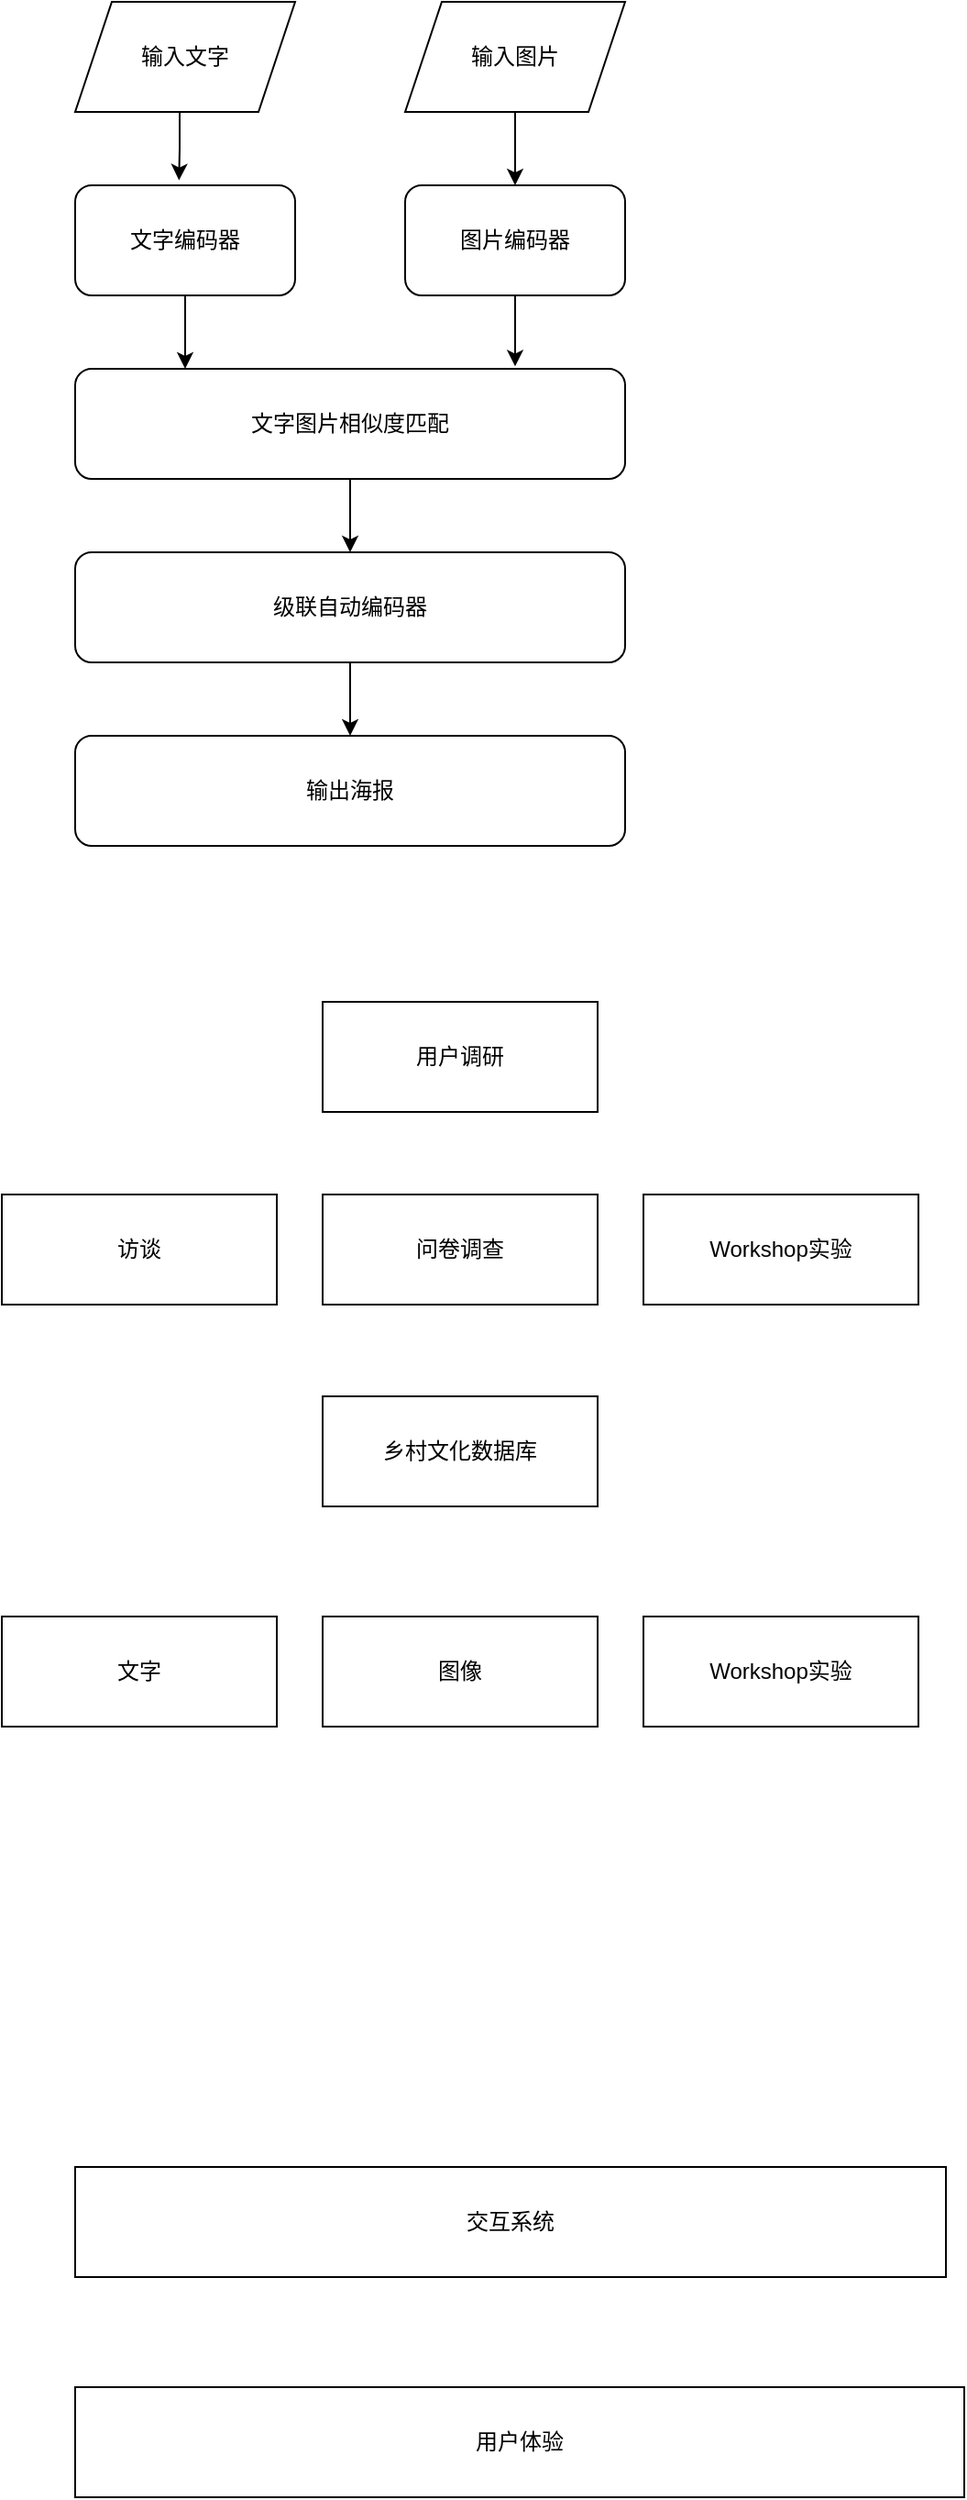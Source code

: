<mxfile version="20.8.20" type="github">
  <diagram id="C5RBs43oDa-KdzZeNtuy" name="Page-1">
    <mxGraphModel dx="931" dy="557" grid="1" gridSize="10" guides="1" tooltips="1" connect="1" arrows="1" fold="1" page="1" pageScale="1" pageWidth="827" pageHeight="1169" math="0" shadow="0">
      <root>
        <mxCell id="WIyWlLk6GJQsqaUBKTNV-0" />
        <mxCell id="WIyWlLk6GJQsqaUBKTNV-1" parent="WIyWlLk6GJQsqaUBKTNV-0" />
        <mxCell id="Au55FGA9Pkdlzi18izdJ-8" style="edgeStyle=orthogonalEdgeStyle;rounded=0;orthogonalLoop=1;jettySize=auto;html=1;entryX=0.472;entryY=-0.045;entryDx=0;entryDy=0;entryPerimeter=0;" edge="1" parent="WIyWlLk6GJQsqaUBKTNV-1" source="Au55FGA9Pkdlzi18izdJ-0" target="Au55FGA9Pkdlzi18izdJ-3">
          <mxGeometry relative="1" as="geometry">
            <Array as="points">
              <mxPoint x="217" y="120" />
              <mxPoint x="217" y="120" />
            </Array>
          </mxGeometry>
        </mxCell>
        <mxCell id="Au55FGA9Pkdlzi18izdJ-0" value="输入文字" style="shape=parallelogram;perimeter=parallelogramPerimeter;whiteSpace=wrap;html=1;fixedSize=1;" vertex="1" parent="WIyWlLk6GJQsqaUBKTNV-1">
          <mxGeometry x="160" y="40" width="120" height="60" as="geometry" />
        </mxCell>
        <mxCell id="Au55FGA9Pkdlzi18izdJ-9" style="edgeStyle=orthogonalEdgeStyle;rounded=0;orthogonalLoop=1;jettySize=auto;html=1;entryX=0.5;entryY=0;entryDx=0;entryDy=0;" edge="1" parent="WIyWlLk6GJQsqaUBKTNV-1" source="Au55FGA9Pkdlzi18izdJ-1" target="Au55FGA9Pkdlzi18izdJ-4">
          <mxGeometry relative="1" as="geometry" />
        </mxCell>
        <mxCell id="Au55FGA9Pkdlzi18izdJ-1" value="输入图片" style="shape=parallelogram;perimeter=parallelogramPerimeter;whiteSpace=wrap;html=1;fixedSize=1;" vertex="1" parent="WIyWlLk6GJQsqaUBKTNV-1">
          <mxGeometry x="340" y="40" width="120" height="60" as="geometry" />
        </mxCell>
        <mxCell id="Au55FGA9Pkdlzi18izdJ-10" style="edgeStyle=orthogonalEdgeStyle;rounded=0;orthogonalLoop=1;jettySize=auto;html=1;" edge="1" parent="WIyWlLk6GJQsqaUBKTNV-1" source="Au55FGA9Pkdlzi18izdJ-3">
          <mxGeometry relative="1" as="geometry">
            <mxPoint x="220" y="240" as="targetPoint" />
            <Array as="points">
              <mxPoint x="220" y="240" />
            </Array>
          </mxGeometry>
        </mxCell>
        <mxCell id="Au55FGA9Pkdlzi18izdJ-3" value="文字编码器" style="rounded=1;whiteSpace=wrap;html=1;" vertex="1" parent="WIyWlLk6GJQsqaUBKTNV-1">
          <mxGeometry x="160" y="140" width="120" height="60" as="geometry" />
        </mxCell>
        <mxCell id="Au55FGA9Pkdlzi18izdJ-11" style="edgeStyle=orthogonalEdgeStyle;rounded=0;orthogonalLoop=1;jettySize=auto;html=1;entryX=0.8;entryY=-0.022;entryDx=0;entryDy=0;entryPerimeter=0;" edge="1" parent="WIyWlLk6GJQsqaUBKTNV-1" source="Au55FGA9Pkdlzi18izdJ-4" target="Au55FGA9Pkdlzi18izdJ-5">
          <mxGeometry relative="1" as="geometry">
            <Array as="points" />
          </mxGeometry>
        </mxCell>
        <mxCell id="Au55FGA9Pkdlzi18izdJ-4" value="图片编码器" style="rounded=1;whiteSpace=wrap;html=1;" vertex="1" parent="WIyWlLk6GJQsqaUBKTNV-1">
          <mxGeometry x="340" y="140" width="120" height="60" as="geometry" />
        </mxCell>
        <mxCell id="Au55FGA9Pkdlzi18izdJ-12" style="edgeStyle=orthogonalEdgeStyle;rounded=0;orthogonalLoop=1;jettySize=auto;html=1;entryX=0.5;entryY=0;entryDx=0;entryDy=0;" edge="1" parent="WIyWlLk6GJQsqaUBKTNV-1" source="Au55FGA9Pkdlzi18izdJ-5" target="Au55FGA9Pkdlzi18izdJ-6">
          <mxGeometry relative="1" as="geometry" />
        </mxCell>
        <mxCell id="Au55FGA9Pkdlzi18izdJ-5" value="文字图片相似度匹配" style="rounded=1;whiteSpace=wrap;html=1;" vertex="1" parent="WIyWlLk6GJQsqaUBKTNV-1">
          <mxGeometry x="160" y="240" width="300" height="60" as="geometry" />
        </mxCell>
        <mxCell id="Au55FGA9Pkdlzi18izdJ-13" style="edgeStyle=orthogonalEdgeStyle;rounded=0;orthogonalLoop=1;jettySize=auto;html=1;entryX=0.5;entryY=0;entryDx=0;entryDy=0;" edge="1" parent="WIyWlLk6GJQsqaUBKTNV-1" source="Au55FGA9Pkdlzi18izdJ-6" target="Au55FGA9Pkdlzi18izdJ-7">
          <mxGeometry relative="1" as="geometry" />
        </mxCell>
        <mxCell id="Au55FGA9Pkdlzi18izdJ-6" value="级联自动编码器" style="rounded=1;whiteSpace=wrap;html=1;" vertex="1" parent="WIyWlLk6GJQsqaUBKTNV-1">
          <mxGeometry x="160" y="340" width="300" height="60" as="geometry" />
        </mxCell>
        <mxCell id="Au55FGA9Pkdlzi18izdJ-7" value="输出海报" style="rounded=1;whiteSpace=wrap;html=1;" vertex="1" parent="WIyWlLk6GJQsqaUBKTNV-1">
          <mxGeometry x="160" y="440" width="300" height="60" as="geometry" />
        </mxCell>
        <mxCell id="Au55FGA9Pkdlzi18izdJ-14" value="乡村文化数据库" style="rounded=0;whiteSpace=wrap;html=1;" vertex="1" parent="WIyWlLk6GJQsqaUBKTNV-1">
          <mxGeometry x="295" y="800" width="150" height="60" as="geometry" />
        </mxCell>
        <mxCell id="Au55FGA9Pkdlzi18izdJ-15" value="用户调研" style="rounded=0;whiteSpace=wrap;html=1;" vertex="1" parent="WIyWlLk6GJQsqaUBKTNV-1">
          <mxGeometry x="295" y="585" width="150" height="60" as="geometry" />
        </mxCell>
        <mxCell id="Au55FGA9Pkdlzi18izdJ-16" value="交互系统" style="rounded=0;whiteSpace=wrap;html=1;" vertex="1" parent="WIyWlLk6GJQsqaUBKTNV-1">
          <mxGeometry x="160" y="1220" width="475" height="60" as="geometry" />
        </mxCell>
        <mxCell id="Au55FGA9Pkdlzi18izdJ-17" value="用户反馈" style="rounded=0;whiteSpace=wrap;html=1;" vertex="1" parent="WIyWlLk6GJQsqaUBKTNV-1">
          <mxGeometry x="160" y="1340" width="150" height="60" as="geometry" />
        </mxCell>
        <mxCell id="Au55FGA9Pkdlzi18izdJ-18" value="用户体验" style="rounded=0;whiteSpace=wrap;html=1;" vertex="1" parent="WIyWlLk6GJQsqaUBKTNV-1">
          <mxGeometry x="160" y="1340" width="485" height="60" as="geometry" />
        </mxCell>
        <mxCell id="Au55FGA9Pkdlzi18izdJ-20" value="访谈" style="rounded=0;whiteSpace=wrap;html=1;" vertex="1" parent="WIyWlLk6GJQsqaUBKTNV-1">
          <mxGeometry x="120" y="690" width="150" height="60" as="geometry" />
        </mxCell>
        <mxCell id="Au55FGA9Pkdlzi18izdJ-21" value="问卷调查" style="rounded=0;whiteSpace=wrap;html=1;" vertex="1" parent="WIyWlLk6GJQsqaUBKTNV-1">
          <mxGeometry x="295" y="690" width="150" height="60" as="geometry" />
        </mxCell>
        <mxCell id="Au55FGA9Pkdlzi18izdJ-22" value="Workshop实验" style="rounded=0;whiteSpace=wrap;html=1;" vertex="1" parent="WIyWlLk6GJQsqaUBKTNV-1">
          <mxGeometry x="470" y="690" width="150" height="60" as="geometry" />
        </mxCell>
        <mxCell id="Au55FGA9Pkdlzi18izdJ-23" value="文字" style="rounded=0;whiteSpace=wrap;html=1;" vertex="1" parent="WIyWlLk6GJQsqaUBKTNV-1">
          <mxGeometry x="120" y="920" width="150" height="60" as="geometry" />
        </mxCell>
        <mxCell id="Au55FGA9Pkdlzi18izdJ-24" value="图像" style="rounded=0;whiteSpace=wrap;html=1;" vertex="1" parent="WIyWlLk6GJQsqaUBKTNV-1">
          <mxGeometry x="295" y="920" width="150" height="60" as="geometry" />
        </mxCell>
        <mxCell id="Au55FGA9Pkdlzi18izdJ-25" value="Workshop实验" style="rounded=0;whiteSpace=wrap;html=1;" vertex="1" parent="WIyWlLk6GJQsqaUBKTNV-1">
          <mxGeometry x="470" y="920" width="150" height="60" as="geometry" />
        </mxCell>
      </root>
    </mxGraphModel>
  </diagram>
</mxfile>
